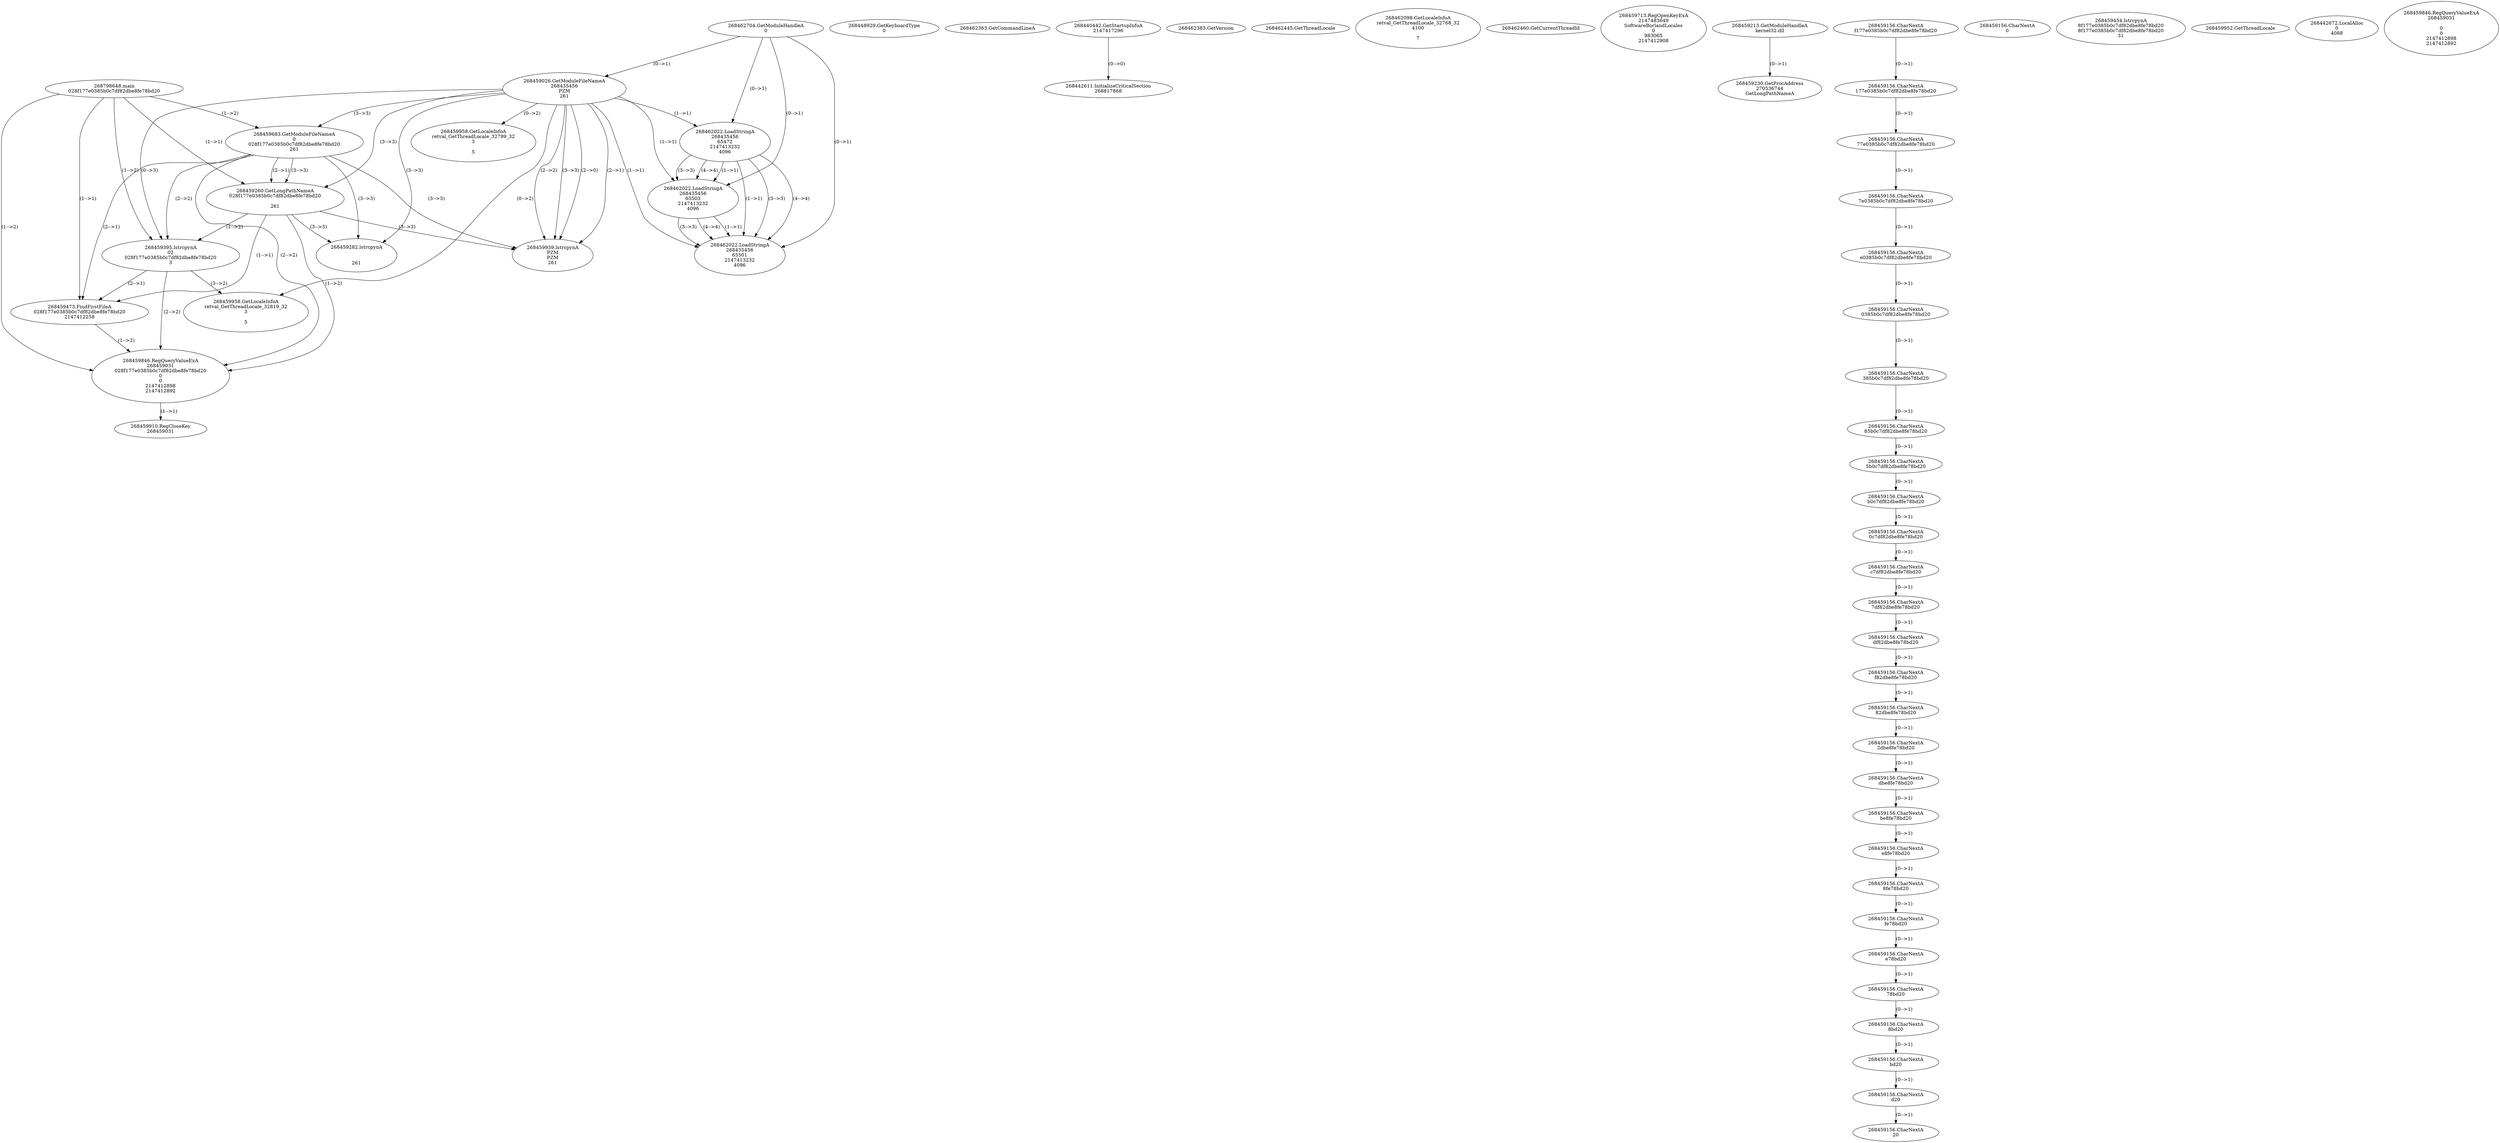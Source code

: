 // Global SCDG with merge call
digraph {
	0 [label="268798648.main
028f177e0385b0c7df82dbe8fe78bd20"]
	1 [label="268462704.GetModuleHandleA
0"]
	2 [label="268448929.GetKeyboardType
0"]
	3 [label="268462363.GetCommandLineA
"]
	4 [label="268440442.GetStartupInfoA
2147417296"]
	5 [label="268462383.GetVersion
"]
	6 [label="268462445.GetThreadLocale
"]
	7 [label="268462098.GetLocaleInfoA
retval_GetThreadLocale_32768_32
4100

7"]
	8 [label="268462460.GetCurrentThreadId
"]
	9 [label="268459026.GetModuleFileNameA
268435456
PZM
261"]
	1 -> 9 [label="(0-->1)"]
	10 [label="268459683.GetModuleFileNameA
0
028f177e0385b0c7df82dbe8fe78bd20
261"]
	0 -> 10 [label="(1-->2)"]
	9 -> 10 [label="(3-->3)"]
	11 [label="268459713.RegOpenKeyExA
2147483649
Software\Borland\Locales
0
983065
2147412908"]
	12 [label="268459213.GetModuleHandleA
kernel32.dll"]
	13 [label="268459230.GetProcAddress
270536744
GetLongPathNameA"]
	12 -> 13 [label="(0-->1)"]
	14 [label="268459260.GetLongPathNameA
028f177e0385b0c7df82dbe8fe78bd20

261"]
	0 -> 14 [label="(1-->1)"]
	10 -> 14 [label="(2-->1)"]
	9 -> 14 [label="(3-->3)"]
	10 -> 14 [label="(3-->3)"]
	15 [label="268459395.lstrcpynA
02
028f177e0385b0c7df82dbe8fe78bd20
3"]
	0 -> 15 [label="(1-->2)"]
	10 -> 15 [label="(2-->2)"]
	14 -> 15 [label="(1-->2)"]
	9 -> 15 [label="(0-->3)"]
	16 [label="268459156.CharNextA
f177e0385b0c7df82dbe8fe78bd20"]
	17 [label="268459156.CharNextA
177e0385b0c7df82dbe8fe78bd20"]
	16 -> 17 [label="(0-->1)"]
	18 [label="268459156.CharNextA
77e0385b0c7df82dbe8fe78bd20"]
	17 -> 18 [label="(0-->1)"]
	19 [label="268459156.CharNextA
7e0385b0c7df82dbe8fe78bd20"]
	18 -> 19 [label="(0-->1)"]
	20 [label="268459156.CharNextA
e0385b0c7df82dbe8fe78bd20"]
	19 -> 20 [label="(0-->1)"]
	21 [label="268459156.CharNextA
0385b0c7df82dbe8fe78bd20"]
	20 -> 21 [label="(0-->1)"]
	22 [label="268459156.CharNextA
385b0c7df82dbe8fe78bd20"]
	21 -> 22 [label="(0-->1)"]
	23 [label="268459156.CharNextA
85b0c7df82dbe8fe78bd20"]
	22 -> 23 [label="(0-->1)"]
	24 [label="268459156.CharNextA
5b0c7df82dbe8fe78bd20"]
	23 -> 24 [label="(0-->1)"]
	25 [label="268459156.CharNextA
b0c7df82dbe8fe78bd20"]
	24 -> 25 [label="(0-->1)"]
	26 [label="268459156.CharNextA
0c7df82dbe8fe78bd20"]
	25 -> 26 [label="(0-->1)"]
	27 [label="268459156.CharNextA
c7df82dbe8fe78bd20"]
	26 -> 27 [label="(0-->1)"]
	28 [label="268459156.CharNextA
7df82dbe8fe78bd20"]
	27 -> 28 [label="(0-->1)"]
	29 [label="268459156.CharNextA
df82dbe8fe78bd20"]
	28 -> 29 [label="(0-->1)"]
	30 [label="268459156.CharNextA
f82dbe8fe78bd20"]
	29 -> 30 [label="(0-->1)"]
	31 [label="268459156.CharNextA
82dbe8fe78bd20"]
	30 -> 31 [label="(0-->1)"]
	32 [label="268459156.CharNextA
2dbe8fe78bd20"]
	31 -> 32 [label="(0-->1)"]
	33 [label="268459156.CharNextA
dbe8fe78bd20"]
	32 -> 33 [label="(0-->1)"]
	34 [label="268459156.CharNextA
be8fe78bd20"]
	33 -> 34 [label="(0-->1)"]
	35 [label="268459156.CharNextA
e8fe78bd20"]
	34 -> 35 [label="(0-->1)"]
	36 [label="268459156.CharNextA
8fe78bd20"]
	35 -> 36 [label="(0-->1)"]
	37 [label="268459156.CharNextA
fe78bd20"]
	36 -> 37 [label="(0-->1)"]
	38 [label="268459156.CharNextA
e78bd20"]
	37 -> 38 [label="(0-->1)"]
	39 [label="268459156.CharNextA
78bd20"]
	38 -> 39 [label="(0-->1)"]
	40 [label="268459156.CharNextA
8bd20"]
	39 -> 40 [label="(0-->1)"]
	41 [label="268459156.CharNextA
bd20"]
	40 -> 41 [label="(0-->1)"]
	42 [label="268459156.CharNextA
d20"]
	41 -> 42 [label="(0-->1)"]
	43 [label="268459156.CharNextA
20"]
	42 -> 43 [label="(0-->1)"]
	44 [label="268459156.CharNextA
0"]
	45 [label="268459454.lstrcpynA
8f177e0385b0c7df82dbe8fe78bd20
8f177e0385b0c7df82dbe8fe78bd20
31"]
	46 [label="268459473.FindFirstFileA
028f177e0385b0c7df82dbe8fe78bd20
2147412258"]
	0 -> 46 [label="(1-->1)"]
	10 -> 46 [label="(2-->1)"]
	14 -> 46 [label="(1-->1)"]
	15 -> 46 [label="(2-->1)"]
	47 [label="268459846.RegQueryValueExA
268459031
028f177e0385b0c7df82dbe8fe78bd20
0
0
2147412898
2147412892"]
	0 -> 47 [label="(1-->2)"]
	10 -> 47 [label="(2-->2)"]
	14 -> 47 [label="(1-->2)"]
	15 -> 47 [label="(2-->2)"]
	46 -> 47 [label="(1-->2)"]
	48 [label="268459910.RegCloseKey
268459031"]
	47 -> 48 [label="(1-->1)"]
	49 [label="268459939.lstrcpynA
PZM
PZM
261"]
	9 -> 49 [label="(2-->1)"]
	9 -> 49 [label="(2-->2)"]
	9 -> 49 [label="(3-->3)"]
	10 -> 49 [label="(3-->3)"]
	14 -> 49 [label="(3-->3)"]
	9 -> 49 [label="(2-->0)"]
	50 [label="268459952.GetThreadLocale
"]
	51 [label="268459958.GetLocaleInfoA
retval_GetThreadLocale_32819_32
3

5"]
	9 -> 51 [label="(0-->2)"]
	15 -> 51 [label="(3-->2)"]
	52 [label="268462022.LoadStringA
268435456
65472
2147413232
4096"]
	1 -> 52 [label="(0-->1)"]
	9 -> 52 [label="(1-->1)"]
	53 [label="268462022.LoadStringA
268435456
65503
2147413232
4096"]
	1 -> 53 [label="(0-->1)"]
	9 -> 53 [label="(1-->1)"]
	52 -> 53 [label="(1-->1)"]
	52 -> 53 [label="(3-->3)"]
	52 -> 53 [label="(4-->4)"]
	54 [label="268462022.LoadStringA
268435456
65501
2147413232
4096"]
	1 -> 54 [label="(0-->1)"]
	9 -> 54 [label="(1-->1)"]
	52 -> 54 [label="(1-->1)"]
	53 -> 54 [label="(1-->1)"]
	52 -> 54 [label="(3-->3)"]
	53 -> 54 [label="(3-->3)"]
	52 -> 54 [label="(4-->4)"]
	53 -> 54 [label="(4-->4)"]
	55 [label="268442611.InitializeCriticalSection
268817868"]
	4 -> 55 [label="(0-->0)"]
	56 [label="268442672.LocalAlloc
0
4088"]
	57 [label="268459282.lstrcpynA


261"]
	9 -> 57 [label="(3-->3)"]
	10 -> 57 [label="(3-->3)"]
	14 -> 57 [label="(3-->3)"]
	58 [label="268459846.RegQueryValueExA
268459031

0
0
2147412898
2147412892"]
	59 [label="268459958.GetLocaleInfoA
retval_GetThreadLocale_32799_32
3

5"]
	9 -> 59 [label="(0-->2)"]
}
